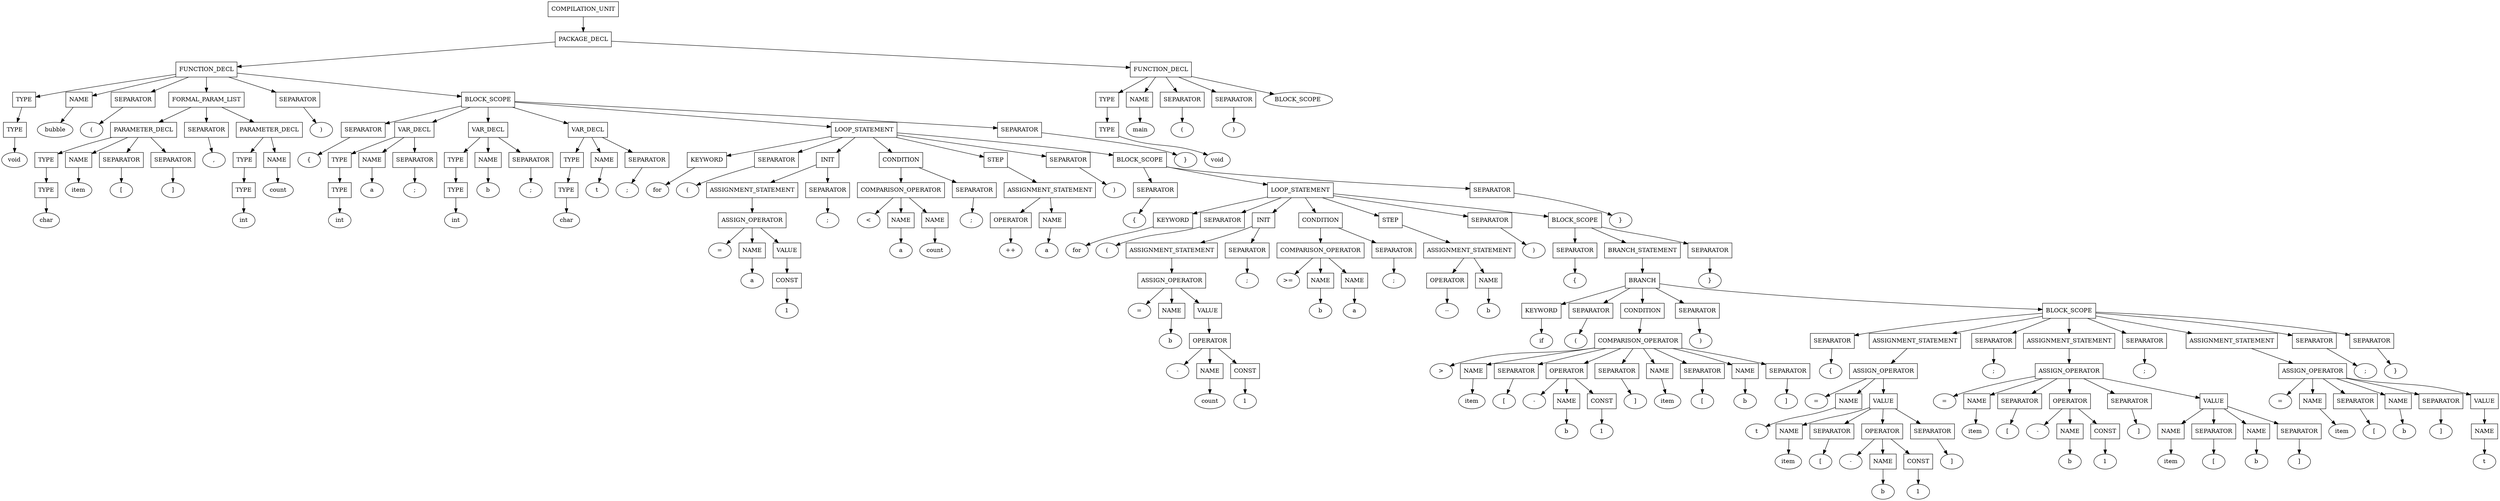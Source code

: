 digraph G {
	splines="TRUE";
	n_0 [label="COMPILATION_UNIT", shape="rectangle"]
	n_0 -> n_1
	n_1 [label="PACKAGE_DECL", shape="rectangle"]
	n_1 -> n_2
	n_2 [label="FUNCTION_DECL", shape="rectangle"]
	n_2 -> n_4
	n_4 [label="TYPE", shape="rectangle"]
	n_4 -> n_15
	n_15 [label="TYPE", shape="rectangle"]
	n_15 -> n_32
	n_32 [label="void", shape="ellipse"]
	n_2 -> n_5
	n_5 [label="NAME", shape="rectangle"]
	n_5 -> n_16
	n_16 [label="bubble", shape="ellipse"]
	n_2 -> n_6
	n_6 [label="SEPARATOR", shape="rectangle"]
	n_6 -> n_17
	n_17 [label="(", shape="ellipse"]
	n_2 -> n_7
	n_7 [label="FORMAL_PARAM_LIST", shape="rectangle"]
	n_7 -> n_18
	n_18 [label="PARAMETER_DECL", shape="rectangle"]
	n_18 -> n_33
	n_33 [label="TYPE", shape="rectangle"]
	n_33 -> n_59
	n_59 [label="TYPE", shape="rectangle"]
	n_59 -> n_85
	n_85 [label="char", shape="ellipse"]
	n_18 -> n_34
	n_34 [label="NAME", shape="rectangle"]
	n_34 -> n_60
	n_60 [label="item", shape="ellipse"]
	n_18 -> n_35
	n_35 [label="SEPARATOR", shape="rectangle"]
	n_35 -> n_61
	n_61 [label="[", shape="ellipse"]
	n_18 -> n_36
	n_36 [label="SEPARATOR", shape="rectangle"]
	n_36 -> n_62
	n_62 [label="]", shape="ellipse"]
	n_7 -> n_19
	n_19 [label="SEPARATOR", shape="rectangle"]
	n_19 -> n_37
	n_37 [label=",", shape="ellipse"]
	n_7 -> n_20
	n_20 [label="PARAMETER_DECL", shape="rectangle"]
	n_20 -> n_38
	n_38 [label="TYPE", shape="rectangle"]
	n_38 -> n_63
	n_63 [label="TYPE", shape="rectangle"]
	n_63 -> n_86
	n_86 [label="int", shape="ellipse"]
	n_20 -> n_39
	n_39 [label="NAME", shape="rectangle"]
	n_39 -> n_64
	n_64 [label="count", shape="ellipse"]
	n_2 -> n_8
	n_8 [label="SEPARATOR", shape="rectangle"]
	n_8 -> n_21
	n_21 [label=")", shape="ellipse"]
	n_2 -> n_9
	n_9 [label="BLOCK_SCOPE", shape="rectangle"]
	n_9 -> n_22
	n_22 [label="SEPARATOR", shape="rectangle"]
	n_22 -> n_40
	n_40 [label="{", shape="ellipse"]
	n_9 -> n_23
	n_23 [label="VAR_DECL", shape="rectangle"]
	n_23 -> n_41
	n_41 [label="TYPE", shape="rectangle"]
	n_41 -> n_65
	n_65 [label="TYPE", shape="rectangle"]
	n_65 -> n_87
	n_87 [label="int", shape="ellipse"]
	n_23 -> n_42
	n_42 [label="NAME", shape="rectangle"]
	n_42 -> n_66
	n_66 [label="a", shape="ellipse"]
	n_23 -> n_43
	n_43 [label="SEPARATOR", shape="rectangle"]
	n_43 -> n_67
	n_67 [label=";", shape="ellipse"]
	n_9 -> n_24
	n_24 [label="VAR_DECL", shape="rectangle"]
	n_24 -> n_44
	n_44 [label="TYPE", shape="rectangle"]
	n_44 -> n_68
	n_68 [label="TYPE", shape="rectangle"]
	n_68 -> n_88
	n_88 [label="int", shape="ellipse"]
	n_24 -> n_45
	n_45 [label="NAME", shape="rectangle"]
	n_45 -> n_69
	n_69 [label="b", shape="ellipse"]
	n_24 -> n_46
	n_46 [label="SEPARATOR", shape="rectangle"]
	n_46 -> n_70
	n_70 [label=";", shape="ellipse"]
	n_9 -> n_25
	n_25 [label="VAR_DECL", shape="rectangle"]
	n_25 -> n_47
	n_47 [label="TYPE", shape="rectangle"]
	n_47 -> n_71
	n_71 [label="TYPE", shape="rectangle"]
	n_71 -> n_89
	n_89 [label="char", shape="ellipse"]
	n_25 -> n_48
	n_48 [label="NAME", shape="rectangle"]
	n_48 -> n_72
	n_72 [label="t", shape="ellipse"]
	n_25 -> n_49
	n_49 [label="SEPARATOR", shape="rectangle"]
	n_49 -> n_73
	n_73 [label=";", shape="ellipse"]
	n_9 -> n_26
	n_26 [label="LOOP_STATEMENT", shape="rectangle"]
	n_26 -> n_50
	n_50 [label="KEYWORD", shape="rectangle"]
	n_50 -> n_74
	n_74 [label="for", shape="ellipse"]
	n_26 -> n_51
	n_51 [label="SEPARATOR", shape="rectangle"]
	n_51 -> n_75
	n_75 [label="(", shape="ellipse"]
	n_26 -> n_52
	n_52 [label="INIT", shape="rectangle"]
	n_52 -> n_76
	n_76 [label="ASSIGNMENT_STATEMENT", shape="rectangle"]
	n_76 -> n_90
	n_90 [label="ASSIGN_OPERATOR", shape="rectangle"]
	n_90 -> n_107
	n_107 [label="=", shape="ellipse"]
	n_90 -> n_108
	n_108 [label="NAME", shape="rectangle"]
	n_108 -> n_125
	n_125 [label="a", shape="ellipse"]
	n_90 -> n_109
	n_109 [label="VALUE", shape="rectangle"]
	n_109 -> n_126
	n_126 [label="CONST", shape="rectangle"]
	n_126 -> n_138
	n_138 [label="1", shape="ellipse"]
	n_52 -> n_77
	n_77 [label="SEPARATOR", shape="rectangle"]
	n_77 -> n_91
	n_91 [label=";", shape="ellipse"]
	n_26 -> n_53
	n_53 [label="CONDITION", shape="rectangle"]
	n_53 -> n_78
	n_78 [label="COMPARISON_OPERATOR", shape="rectangle"]
	n_78 -> n_92
	n_92 [label="<", shape="ellipse"]
	n_78 -> n_93
	n_93 [label="NAME", shape="rectangle"]
	n_93 -> n_110
	n_110 [label="a", shape="ellipse"]
	n_78 -> n_94
	n_94 [label="NAME", shape="rectangle"]
	n_94 -> n_111
	n_111 [label="count", shape="ellipse"]
	n_53 -> n_79
	n_79 [label="SEPARATOR", shape="rectangle"]
	n_79 -> n_95
	n_95 [label=";", shape="ellipse"]
	n_26 -> n_54
	n_54 [label="STEP", shape="rectangle"]
	n_54 -> n_80
	n_80 [label="ASSIGNMENT_STATEMENT", shape="rectangle"]
	n_80 -> n_96
	n_96 [label="OPERATOR", shape="rectangle"]
	n_96 -> n_112
	n_112 [label="++", shape="ellipse"]
	n_80 -> n_97
	n_97 [label="NAME", shape="rectangle"]
	n_97 -> n_113
	n_113 [label="a", shape="ellipse"]
	n_26 -> n_55
	n_55 [label="SEPARATOR", shape="rectangle"]
	n_55 -> n_81
	n_81 [label=")", shape="ellipse"]
	n_26 -> n_56
	n_56 [label="BLOCK_SCOPE", shape="rectangle"]
	n_56 -> n_82
	n_82 [label="SEPARATOR", shape="rectangle"]
	n_82 -> n_98
	n_98 [label="{", shape="ellipse"]
	n_56 -> n_83
	n_83 [label="LOOP_STATEMENT", shape="rectangle"]
	n_83 -> n_99
	n_99 [label="KEYWORD", shape="rectangle"]
	n_99 -> n_114
	n_114 [label="for", shape="ellipse"]
	n_83 -> n_100
	n_100 [label="SEPARATOR", shape="rectangle"]
	n_100 -> n_115
	n_115 [label="(", shape="ellipse"]
	n_83 -> n_101
	n_101 [label="INIT", shape="rectangle"]
	n_101 -> n_116
	n_116 [label="ASSIGNMENT_STATEMENT", shape="rectangle"]
	n_116 -> n_127
	n_127 [label="ASSIGN_OPERATOR", shape="rectangle"]
	n_127 -> n_139
	n_139 [label="=", shape="ellipse"]
	n_127 -> n_140
	n_140 [label="NAME", shape="rectangle"]
	n_140 -> n_151
	n_151 [label="b", shape="ellipse"]
	n_127 -> n_141
	n_141 [label="VALUE", shape="rectangle"]
	n_141 -> n_152
	n_152 [label="OPERATOR", shape="rectangle"]
	n_152 -> n_165
	n_165 [label="-", shape="ellipse"]
	n_152 -> n_166
	n_166 [label="NAME", shape="rectangle"]
	n_166 -> n_185
	n_185 [label="count", shape="ellipse"]
	n_152 -> n_167
	n_167 [label="CONST", shape="rectangle"]
	n_167 -> n_186
	n_186 [label="1", shape="ellipse"]
	n_101 -> n_117
	n_117 [label="SEPARATOR", shape="rectangle"]
	n_117 -> n_128
	n_128 [label=";", shape="ellipse"]
	n_83 -> n_102
	n_102 [label="CONDITION", shape="rectangle"]
	n_102 -> n_118
	n_118 [label="COMPARISON_OPERATOR", shape="rectangle"]
	n_118 -> n_129
	n_129 [label=">=", shape="ellipse"]
	n_118 -> n_130
	n_130 [label="NAME", shape="rectangle"]
	n_130 -> n_142
	n_142 [label="b", shape="ellipse"]
	n_118 -> n_131
	n_131 [label="NAME", shape="rectangle"]
	n_131 -> n_143
	n_143 [label="a", shape="ellipse"]
	n_102 -> n_119
	n_119 [label="SEPARATOR", shape="rectangle"]
	n_119 -> n_132
	n_132 [label=";", shape="ellipse"]
	n_83 -> n_103
	n_103 [label="STEP", shape="rectangle"]
	n_103 -> n_120
	n_120 [label="ASSIGNMENT_STATEMENT", shape="rectangle"]
	n_120 -> n_133
	n_133 [label="OPERATOR", shape="rectangle"]
	n_133 -> n_144
	n_144 [label="--", shape="ellipse"]
	n_120 -> n_134
	n_134 [label="NAME", shape="rectangle"]
	n_134 -> n_145
	n_145 [label="b", shape="ellipse"]
	n_83 -> n_104
	n_104 [label="SEPARATOR", shape="rectangle"]
	n_104 -> n_121
	n_121 [label=")", shape="ellipse"]
	n_83 -> n_105
	n_105 [label="BLOCK_SCOPE", shape="rectangle"]
	n_105 -> n_122
	n_122 [label="SEPARATOR", shape="rectangle"]
	n_122 -> n_135
	n_135 [label="{", shape="ellipse"]
	n_105 -> n_123
	n_123 [label="BRANCH_STATEMENT", shape="rectangle"]
	n_123 -> n_136
	n_136 [label="BRANCH", shape="rectangle"]
	n_136 -> n_146
	n_146 [label="KEYWORD", shape="rectangle"]
	n_146 -> n_153
	n_153 [label="if", shape="ellipse"]
	n_136 -> n_147
	n_147 [label="SEPARATOR", shape="rectangle"]
	n_147 -> n_154
	n_154 [label="(", shape="ellipse"]
	n_136 -> n_148
	n_148 [label="CONDITION", shape="rectangle"]
	n_148 -> n_155
	n_155 [label="COMPARISON_OPERATOR", shape="rectangle"]
	n_155 -> n_168
	n_168 [label=">", shape="ellipse"]
	n_155 -> n_169
	n_169 [label="NAME", shape="rectangle"]
	n_169 -> n_187
	n_187 [label="item", shape="ellipse"]
	n_155 -> n_170
	n_170 [label="SEPARATOR", shape="rectangle"]
	n_170 -> n_188
	n_188 [label="[", shape="ellipse"]
	n_155 -> n_171
	n_171 [label="OPERATOR", shape="rectangle"]
	n_171 -> n_189
	n_189 [label="-", shape="ellipse"]
	n_171 -> n_190
	n_190 [label="NAME", shape="rectangle"]
	n_190 -> n_212
	n_212 [label="b", shape="ellipse"]
	n_171 -> n_191
	n_191 [label="CONST", shape="rectangle"]
	n_191 -> n_213
	n_213 [label="1", shape="ellipse"]
	n_155 -> n_172
	n_172 [label="SEPARATOR", shape="rectangle"]
	n_172 -> n_192
	n_192 [label="]", shape="ellipse"]
	n_155 -> n_173
	n_173 [label="NAME", shape="rectangle"]
	n_173 -> n_193
	n_193 [label="item", shape="ellipse"]
	n_155 -> n_174
	n_174 [label="SEPARATOR", shape="rectangle"]
	n_174 -> n_194
	n_194 [label="[", shape="ellipse"]
	n_155 -> n_175
	n_175 [label="NAME", shape="rectangle"]
	n_175 -> n_195
	n_195 [label="b", shape="ellipse"]
	n_155 -> n_176
	n_176 [label="SEPARATOR", shape="rectangle"]
	n_176 -> n_196
	n_196 [label="]", shape="ellipse"]
	n_136 -> n_149
	n_149 [label="SEPARATOR", shape="rectangle"]
	n_149 -> n_156
	n_156 [label=")", shape="ellipse"]
	n_136 -> n_150
	n_150 [label="BLOCK_SCOPE", shape="rectangle"]
	n_150 -> n_157
	n_157 [label="SEPARATOR", shape="rectangle"]
	n_157 -> n_177
	n_177 [label="{", shape="ellipse"]
	n_150 -> n_158
	n_158 [label="ASSIGNMENT_STATEMENT", shape="rectangle"]
	n_158 -> n_178
	n_178 [label="ASSIGN_OPERATOR", shape="rectangle"]
	n_178 -> n_197
	n_197 [label="=", shape="ellipse"]
	n_178 -> n_198
	n_198 [label="NAME", shape="rectangle"]
	n_198 -> n_214
	n_214 [label="t", shape="ellipse"]
	n_178 -> n_199
	n_199 [label="VALUE", shape="rectangle"]
	n_199 -> n_215
	n_215 [label="NAME", shape="rectangle"]
	n_215 -> n_234
	n_234 [label="item", shape="ellipse"]
	n_199 -> n_216
	n_216 [label="SEPARATOR", shape="rectangle"]
	n_216 -> n_235
	n_235 [label="[", shape="ellipse"]
	n_199 -> n_217
	n_217 [label="OPERATOR", shape="rectangle"]
	n_217 -> n_236
	n_236 [label="-", shape="ellipse"]
	n_217 -> n_237
	n_237 [label="NAME", shape="rectangle"]
	n_237 -> n_247
	n_247 [label="b", shape="ellipse"]
	n_217 -> n_238
	n_238 [label="CONST", shape="rectangle"]
	n_238 -> n_248
	n_248 [label="1", shape="ellipse"]
	n_199 -> n_218
	n_218 [label="SEPARATOR", shape="rectangle"]
	n_218 -> n_239
	n_239 [label="]", shape="ellipse"]
	n_150 -> n_159
	n_159 [label="SEPARATOR", shape="rectangle"]
	n_159 -> n_179
	n_179 [label=";", shape="ellipse"]
	n_150 -> n_160
	n_160 [label="ASSIGNMENT_STATEMENT", shape="rectangle"]
	n_160 -> n_180
	n_180 [label="ASSIGN_OPERATOR", shape="rectangle"]
	n_180 -> n_200
	n_200 [label="=", shape="ellipse"]
	n_180 -> n_201
	n_201 [label="NAME", shape="rectangle"]
	n_201 -> n_219
	n_219 [label="item", shape="ellipse"]
	n_180 -> n_202
	n_202 [label="SEPARATOR", shape="rectangle"]
	n_202 -> n_220
	n_220 [label="[", shape="ellipse"]
	n_180 -> n_203
	n_203 [label="OPERATOR", shape="rectangle"]
	n_203 -> n_221
	n_221 [label="-", shape="ellipse"]
	n_203 -> n_222
	n_222 [label="NAME", shape="rectangle"]
	n_222 -> n_240
	n_240 [label="b", shape="ellipse"]
	n_203 -> n_223
	n_223 [label="CONST", shape="rectangle"]
	n_223 -> n_241
	n_241 [label="1", shape="ellipse"]
	n_180 -> n_204
	n_204 [label="SEPARATOR", shape="rectangle"]
	n_204 -> n_224
	n_224 [label="]", shape="ellipse"]
	n_180 -> n_205
	n_205 [label="VALUE", shape="rectangle"]
	n_205 -> n_225
	n_225 [label="NAME", shape="rectangle"]
	n_225 -> n_242
	n_242 [label="item", shape="ellipse"]
	n_205 -> n_226
	n_226 [label="SEPARATOR", shape="rectangle"]
	n_226 -> n_243
	n_243 [label="[", shape="ellipse"]
	n_205 -> n_227
	n_227 [label="NAME", shape="rectangle"]
	n_227 -> n_244
	n_244 [label="b", shape="ellipse"]
	n_205 -> n_228
	n_228 [label="SEPARATOR", shape="rectangle"]
	n_228 -> n_245
	n_245 [label="]", shape="ellipse"]
	n_150 -> n_161
	n_161 [label="SEPARATOR", shape="rectangle"]
	n_161 -> n_181
	n_181 [label=";", shape="ellipse"]
	n_150 -> n_162
	n_162 [label="ASSIGNMENT_STATEMENT", shape="rectangle"]
	n_162 -> n_182
	n_182 [label="ASSIGN_OPERATOR", shape="rectangle"]
	n_182 -> n_206
	n_206 [label="=", shape="ellipse"]
	n_182 -> n_207
	n_207 [label="NAME", shape="rectangle"]
	n_207 -> n_229
	n_229 [label="item", shape="ellipse"]
	n_182 -> n_208
	n_208 [label="SEPARATOR", shape="rectangle"]
	n_208 -> n_230
	n_230 [label="[", shape="ellipse"]
	n_182 -> n_209
	n_209 [label="NAME", shape="rectangle"]
	n_209 -> n_231
	n_231 [label="b", shape="ellipse"]
	n_182 -> n_210
	n_210 [label="SEPARATOR", shape="rectangle"]
	n_210 -> n_232
	n_232 [label="]", shape="ellipse"]
	n_182 -> n_211
	n_211 [label="VALUE", shape="rectangle"]
	n_211 -> n_233
	n_233 [label="NAME", shape="rectangle"]
	n_233 -> n_246
	n_246 [label="t", shape="ellipse"]
	n_150 -> n_163
	n_163 [label="SEPARATOR", shape="rectangle"]
	n_163 -> n_183
	n_183 [label=";", shape="ellipse"]
	n_150 -> n_164
	n_164 [label="SEPARATOR", shape="rectangle"]
	n_164 -> n_184
	n_184 [label="}", shape="ellipse"]
	n_105 -> n_124
	n_124 [label="SEPARATOR", shape="rectangle"]
	n_124 -> n_137
	n_137 [label="}", shape="ellipse"]
	n_56 -> n_84
	n_84 [label="SEPARATOR", shape="rectangle"]
	n_84 -> n_106
	n_106 [label="}", shape="ellipse"]
	n_9 -> n_27
	n_27 [label="SEPARATOR", shape="rectangle"]
	n_27 -> n_57
	n_57 [label="}", shape="ellipse"]
	n_1 -> n_3
	n_3 [label="FUNCTION_DECL", shape="rectangle"]
	n_3 -> n_10
	n_10 [label="TYPE", shape="rectangle"]
	n_10 -> n_28
	n_28 [label="TYPE", shape="rectangle"]
	n_28 -> n_58
	n_58 [label="void", shape="ellipse"]
	n_3 -> n_11
	n_11 [label="NAME", shape="rectangle"]
	n_11 -> n_29
	n_29 [label="main", shape="ellipse"]
	n_3 -> n_12
	n_12 [label="SEPARATOR", shape="rectangle"]
	n_12 -> n_30
	n_30 [label="(", shape="ellipse"]
	n_3 -> n_13
	n_13 [label="SEPARATOR", shape="rectangle"]
	n_13 -> n_31
	n_31 [label=")", shape="ellipse"]
	n_3 -> n_14
	n_14 [label="BLOCK_SCOPE", shape="ellipse"]
}